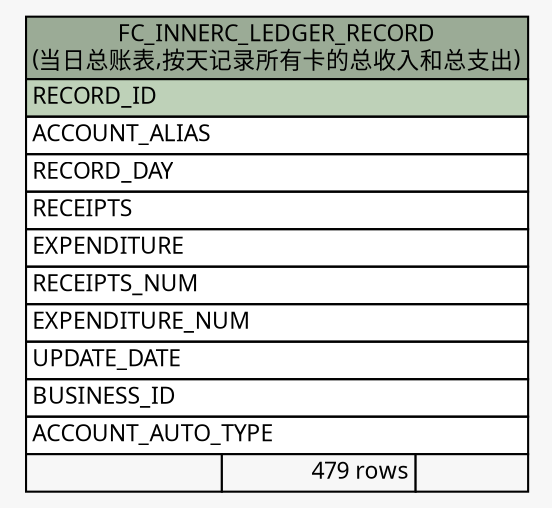 // dot 2.26.0 on Linux 2.6.32-504.8.1.el6.x86_64
// SchemaSpy rev Unknown
digraph "FC_INNERC_LEDGER_RECORD" {
  graph [
    rankdir="RL"
    bgcolor="#f7f7f7"
    nodesep="0.18"
    ranksep="0.46"
    fontname="Microsoft YaHei"
    fontsize="11"
  ];
  node [
    fontname="Microsoft YaHei"
    fontsize="11"
    shape="plaintext"
  ];
  edge [
    arrowsize="0.8"
  ];
  "FC_INNERC_LEDGER_RECORD" [
    label=<
    <TABLE BORDER="0" CELLBORDER="1" CELLSPACING="0" BGCOLOR="#ffffff">
      <TR><TD COLSPAN="3" BGCOLOR="#9bab96" ALIGN="CENTER">FC_INNERC_LEDGER_RECORD<br/>(当日总账表,按天记录所有卡的总收入和总支出)</TD></TR>
      <TR><TD PORT="RECORD_ID" COLSPAN="3" BGCOLOR="#bed1b8" ALIGN="LEFT">RECORD_ID</TD></TR>
      <TR><TD PORT="ACCOUNT_ALIAS" COLSPAN="3" ALIGN="LEFT">ACCOUNT_ALIAS</TD></TR>
      <TR><TD PORT="RECORD_DAY" COLSPAN="3" ALIGN="LEFT">RECORD_DAY</TD></TR>
      <TR><TD PORT="RECEIPTS" COLSPAN="3" ALIGN="LEFT">RECEIPTS</TD></TR>
      <TR><TD PORT="EXPENDITURE" COLSPAN="3" ALIGN="LEFT">EXPENDITURE</TD></TR>
      <TR><TD PORT="RECEIPTS_NUM" COLSPAN="3" ALIGN="LEFT">RECEIPTS_NUM</TD></TR>
      <TR><TD PORT="EXPENDITURE_NUM" COLSPAN="3" ALIGN="LEFT">EXPENDITURE_NUM</TD></TR>
      <TR><TD PORT="UPDATE_DATE" COLSPAN="3" ALIGN="LEFT">UPDATE_DATE</TD></TR>
      <TR><TD PORT="BUSINESS_ID" COLSPAN="3" ALIGN="LEFT">BUSINESS_ID</TD></TR>
      <TR><TD PORT="ACCOUNT_AUTO_TYPE" COLSPAN="3" ALIGN="LEFT">ACCOUNT_AUTO_TYPE</TD></TR>
      <TR><TD ALIGN="LEFT" BGCOLOR="#f7f7f7">  </TD><TD ALIGN="RIGHT" BGCOLOR="#f7f7f7">479 rows</TD><TD ALIGN="RIGHT" BGCOLOR="#f7f7f7">  </TD></TR>
    </TABLE>>
    URL="tables/FC_INNERC_LEDGER_RECORD.html"
    tooltip="FC_INNERC_LEDGER_RECORD"
  ];
}
